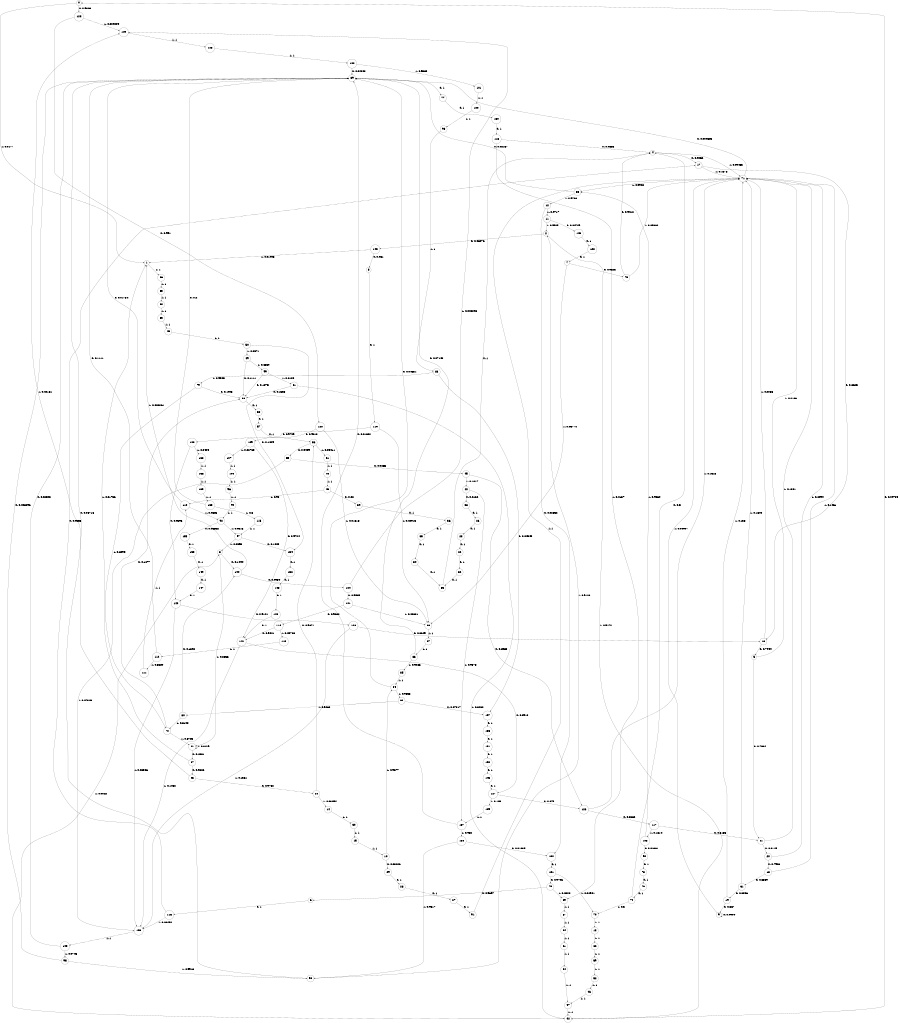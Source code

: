 digraph "ch4_both_grouped_df_L16" {
size = "6,8.5";
ratio = "fill";
node [shape = circle];
node [fontsize = 24];
edge [fontsize = 24];
0 -> 123 [label = "0: 0.9823   "];
0 -> 1 [label = "1: 0.0177   "];
1 -> 66 [label = "1: 1        "];
2 -> 142 [label = "0: 0.08276  "];
2 -> 42 [label = "1: 0.9172   "];
3 -> 144 [label = "0: 0.1444   "];
3 -> 41 [label = "1: 0.8556   "];
4 -> 17 [label = "0: 0.9052   "];
4 -> 71 [label = "1: 0.09483  "];
5 -> 21 [label = "0: 0.7834   "];
5 -> 71 [label = "1: 0.2166   "];
6 -> 116 [label = "0: 1        "];
7 -> 73 [label = "0: 0.9623   "];
7 -> 88 [label = "1: 0.03774  "];
8 -> 119 [label = "0: 1        "];
9 -> 9 [label = "0: 0.9909   "];
9 -> 71 [label = "1: 0.00907  "];
10 -> 29 [label = "0: 0.03226  "];
10 -> 84 [label = "1: 0.9677   "];
11 -> 143 [label = "0: 0.04749  "];
11 -> 2 [label = "1: 0.9525   "];
12 -> 132 [label = "0: 0.02832  "];
12 -> 11 [label = "1: 0.9717   "];
13 -> 62 [label = "1: 1        "];
14 -> 30 [label = "1: 1        "];
15 -> 10 [label = "1: 1        "];
16 -> 5 [label = "0: 0.7944   "];
16 -> 71 [label = "1: 0.2056   "];
17 -> 16 [label = "0: 0.8625   "];
17 -> 71 [label = "1: 0.1375   "];
18 -> 31 [label = "0: 0.8539   "];
18 -> 71 [label = "1: 0.1461   "];
19 -> 9 [label = "0: 0.867    "];
19 -> 71 [label = "1: 0.133    "];
20 -> 18 [label = "0: 0.7906   "];
20 -> 71 [label = "1: 0.2094   "];
21 -> 20 [label = "0: 0.8119   "];
21 -> 71 [label = "1: 0.1881   "];
22 -> 32 [label = "0: 1        "];
23 -> 22 [label = "0: 1        "];
24 -> 56 [label = "0: 0.9671   "];
24 -> 14 [label = "1: 0.03294  "];
25 -> 24 [label = "0: 0.9782   "];
25 -> 129 [label = "1: 0.02181  "];
26 -> 23 [label = "0: 1        "];
27 -> 91 [label = "0: 1        "];
28 -> 27 [label = "0: 1        "];
29 -> 28 [label = "0: 1        "];
30 -> 15 [label = "1: 1        "];
31 -> 19 [label = "0: 0.8356   "];
31 -> 71 [label = "1: 0.1644   "];
32 -> 33 [label = "0: 1        "];
33 -> 4 [label = "0: 1        "];
34 -> 33 [label = "0: 1        "];
35 -> 34 [label = "0: 1        "];
36 -> 35 [label = "0: 1        "];
37 -> 25 [label = "0: 0.9826   "];
37 -> 1 [label = "1: 0.01736  "];
38 -> 26 [label = "0: 1        "];
39 -> 36 [label = "0: 1        "];
40 -> 38 [label = "0: 0.0122   "];
40 -> 137 [label = "1: 0.9878   "];
41 -> 37 [label = "0: 0.1581   "];
41 -> 41 [label = "1: 0.8419   "];
42 -> 0 [label = "0: 0.09784  "];
42 -> 3 [label = "1: 0.9022   "];
43 -> 39 [label = "0: 0.02     "];
43 -> 110 [label = "1: 0.98     "];
44 -> 43 [label = "1: 1        "];
45 -> 126 [label = "0: 0.8983   "];
45 -> 40 [label = "1: 0.1017   "];
46 -> 47 [label = "1: 1        "];
47 -> 42 [label = "1: 1        "];
48 -> 50 [label = "1: 1        "];
49 -> 68 [label = "0: 0.1111   "];
49 -> 99 [label = "1: 0.8889   "];
50 -> 154 [label = "0: 0.1429   "];
50 -> 49 [label = "1: 0.8571   "];
51 -> 44 [label = "1: 1        "];
52 -> 46 [label = "1: 1        "];
53 -> 48 [label = "1: 1        "];
54 -> 47 [label = "1: 1        "];
55 -> 45 [label = "0: 0.9265   "];
55 -> 106 [label = "1: 0.07348  "];
56 -> 55 [label = "0: 0.9459   "];
56 -> 51 [label = "1: 0.05411  "];
57 -> 56 [label = "0: 1        "];
58 -> 57 [label = "0: 1        "];
59 -> 52 [label = "1: 1        "];
60 -> 53 [label = "1: 1        "];
61 -> 54 [label = "1: 1        "];
62 -> 59 [label = "1: 1        "];
63 -> 60 [label = "1: 1        "];
64 -> 61 [label = "1: 1        "];
65 -> 89 [label = "0: 0.02167  "];
65 -> 12 [label = "1: 0.9783   "];
66 -> 63 [label = "1: 1        "];
67 -> 64 [label = "1: 1        "];
68 -> 58 [label = "0: 1        "];
69 -> 67 [label = "1: 1        "];
70 -> 13 [label = "1: 1        "];
71 -> 89 [label = "0: 0.009823  "];
71 -> 65 [label = "1: 0.9902   "];
72 -> 68 [label = "0: 0.1277   "];
72 -> 41 [label = "1: 0.8723   "];
73 -> 4 [label = "0: 0.9412   "];
73 -> 71 [label = "1: 0.05882  "];
74 -> 4 [label = "0: 0.5      "];
74 -> 70 [label = "1: 0.5      "];
75 -> 6 [label = "0: 0.9697   "];
75 -> 69 [label = "1: 0.0303   "];
76 -> 74 [label = "0: 1        "];
77 -> 130 [label = "0: 1        "];
78 -> 76 [label = "0: 1        "];
79 -> 68 [label = "0: 0.1905   "];
79 -> 72 [label = "1: 0.8095   "];
80 -> 144 [label = "0: 0.1892   "];
80 -> 72 [label = "1: 0.8108   "];
81 -> 68 [label = "0: 0.1538   "];
81 -> 42 [label = "1: 0.8462   "];
82 -> 157 [label = "0: 0.07317  "];
82 -> 80 [label = "1: 0.9268   "];
83 -> 157 [label = "0: 0.04545  "];
83 -> 79 [label = "1: 0.9545   "];
84 -> 89 [label = "0: 0.04651  "];
84 -> 82 [label = "1: 0.9535   "];
85 -> 84 [label = "1: 1        "];
86 -> 89 [label = "0: 0.07143  "];
86 -> 85 [label = "1: 0.9286   "];
87 -> 86 [label = "1: 1        "];
88 -> 87 [label = "1: 1        "];
89 -> 77 [label = "0: 1        "];
90 -> 78 [label = "0: 1        "];
91 -> 71 [label = "1: 1        "];
92 -> 155 [label = "0: 0.06838  "];
92 -> 97 [label = "1: 0.9316   "];
93 -> 89 [label = "0: 0.08716  "];
93 -> 2 [label = "1: 0.9128   "];
94 -> 92 [label = "1: 1        "];
95 -> 89 [label = "0: 0.008696  "];
95 -> 93 [label = "1: 0.9913   "];
96 -> 94 [label = "1: 1        "];
97 -> 154 [label = "0: 0.1405   "];
97 -> 3 [label = "1: 0.8595   "];
98 -> 83 [label = "1: 1        "];
99 -> 68 [label = "0: 0.1875   "];
99 -> 81 [label = "1: 0.8125   "];
100 -> 98 [label = "1: 1        "];
101 -> 100 [label = "1: 1        "];
102 -> 89 [label = "0: 0.04348  "];
102 -> 101 [label = "1: 0.9565   "];
103 -> 89 [label = "0: 0.02542  "];
103 -> 95 [label = "1: 0.9746   "];
104 -> 96 [label = "1: 1        "];
105 -> 90 [label = "0: 0.01361  "];
105 -> 65 [label = "1: 0.9864   "];
106 -> 103 [label = "1: 1        "];
107 -> 104 [label = "1: 1        "];
108 -> 140 [label = "0: 0.9596   "];
108 -> 138 [label = "1: 0.0404   "];
109 -> 141 [label = "0: 0.9724   "];
109 -> 107 [label = "1: 0.02765  "];
110 -> 89 [label = "0: 0.01754  "];
110 -> 92 [label = "1: 0.9825   "];
111 -> 110 [label = "1: 1        "];
112 -> 89 [label = "0: 0.1111   "];
112 -> 111 [label = "1: 0.8889   "];
113 -> 112 [label = "1: 1        "];
114 -> 141 [label = "0: 0.9421   "];
114 -> 113 [label = "1: 0.05788  "];
115 -> 97 [label = "1: 1        "];
116 -> 17 [label = "0: 0.9355   "];
116 -> 106 [label = "1: 0.06452  "];
117 -> 21 [label = "0: 0.8186   "];
117 -> 105 [label = "1: 0.1814   "];
118 -> 4 [label = "0: 0.9863   "];
118 -> 69 [label = "1: 0.0137   "];
119 -> 108 [label = "0: 0.9709   "];
119 -> 88 [label = "1: 0.02913  "];
120 -> 109 [label = "0: 0.9818   "];
120 -> 88 [label = "1: 0.01818  "];
121 -> 114 [label = "0: 0.9632   "];
121 -> 88 [label = "1: 0.03681  "];
122 -> 7 [label = "0: 1        "];
123 -> 120 [label = "0: 0.991    "];
123 -> 129 [label = "1: 0.009009  "];
124 -> 121 [label = "0: 0.9939   "];
124 -> 129 [label = "1: 0.006098  "];
125 -> 102 [label = "1: 1        "];
126 -> 117 [label = "0: 0.8682   "];
126 -> 71 [label = "1: 0.1318   "];
127 -> 126 [label = "0: 0.875    "];
127 -> 139 [label = "1: 0.125    "];
128 -> 16 [label = "0: 0.8649   "];
128 -> 106 [label = "1: 0.1351   "];
129 -> 125 [label = "1: 1        "];
130 -> 118 [label = "0: 1        "];
131 -> 75 [label = "0: 0.9706   "];
131 -> 70 [label = "1: 0.02941  "];
132 -> 131 [label = "0: 1        "];
133 -> 89 [label = "0: 0.2      "];
133 -> 115 [label = "1: 0.8      "];
134 -> 132 [label = "0: 0.01835  "];
134 -> 93 [label = "1: 0.9817   "];
135 -> 133 [label = "1: 1        "];
136 -> 135 [label = "1: 1        "];
137 -> 89 [label = "0: 0.01802  "];
137 -> 134 [label = "1: 0.982    "];
138 -> 136 [label = "1: 1        "];
139 -> 137 [label = "1: 1        "];
140 -> 128 [label = "0: 0.9141   "];
140 -> 106 [label = "1: 0.08586  "];
141 -> 127 [label = "0: 0.8918   "];
141 -> 106 [label = "1: 0.1082   "];
142 -> 8 [label = "0: 0.981    "];
142 -> 1 [label = "1: 0.01905  "];
143 -> 122 [label = "0: 1        "];
144 -> 124 [label = "0: 0.9939   "];
144 -> 1 [label = "1: 0.006061  "];
145 -> 127 [label = "0: 1        "];
146 -> 141 [label = "0: 1        "];
147 -> 140 [label = "0: 1        "];
148 -> 146 [label = "0: 1        "];
149 -> 147 [label = "0: 1        "];
150 -> 145 [label = "0: 1        "];
151 -> 150 [label = "0: 1        "];
152 -> 148 [label = "0: 1        "];
153 -> 149 [label = "0: 1        "];
154 -> 152 [label = "0: 1        "];
155 -> 153 [label = "0: 1        "];
156 -> 151 [label = "0: 1        "];
157 -> 156 [label = "0: 1        "];
}